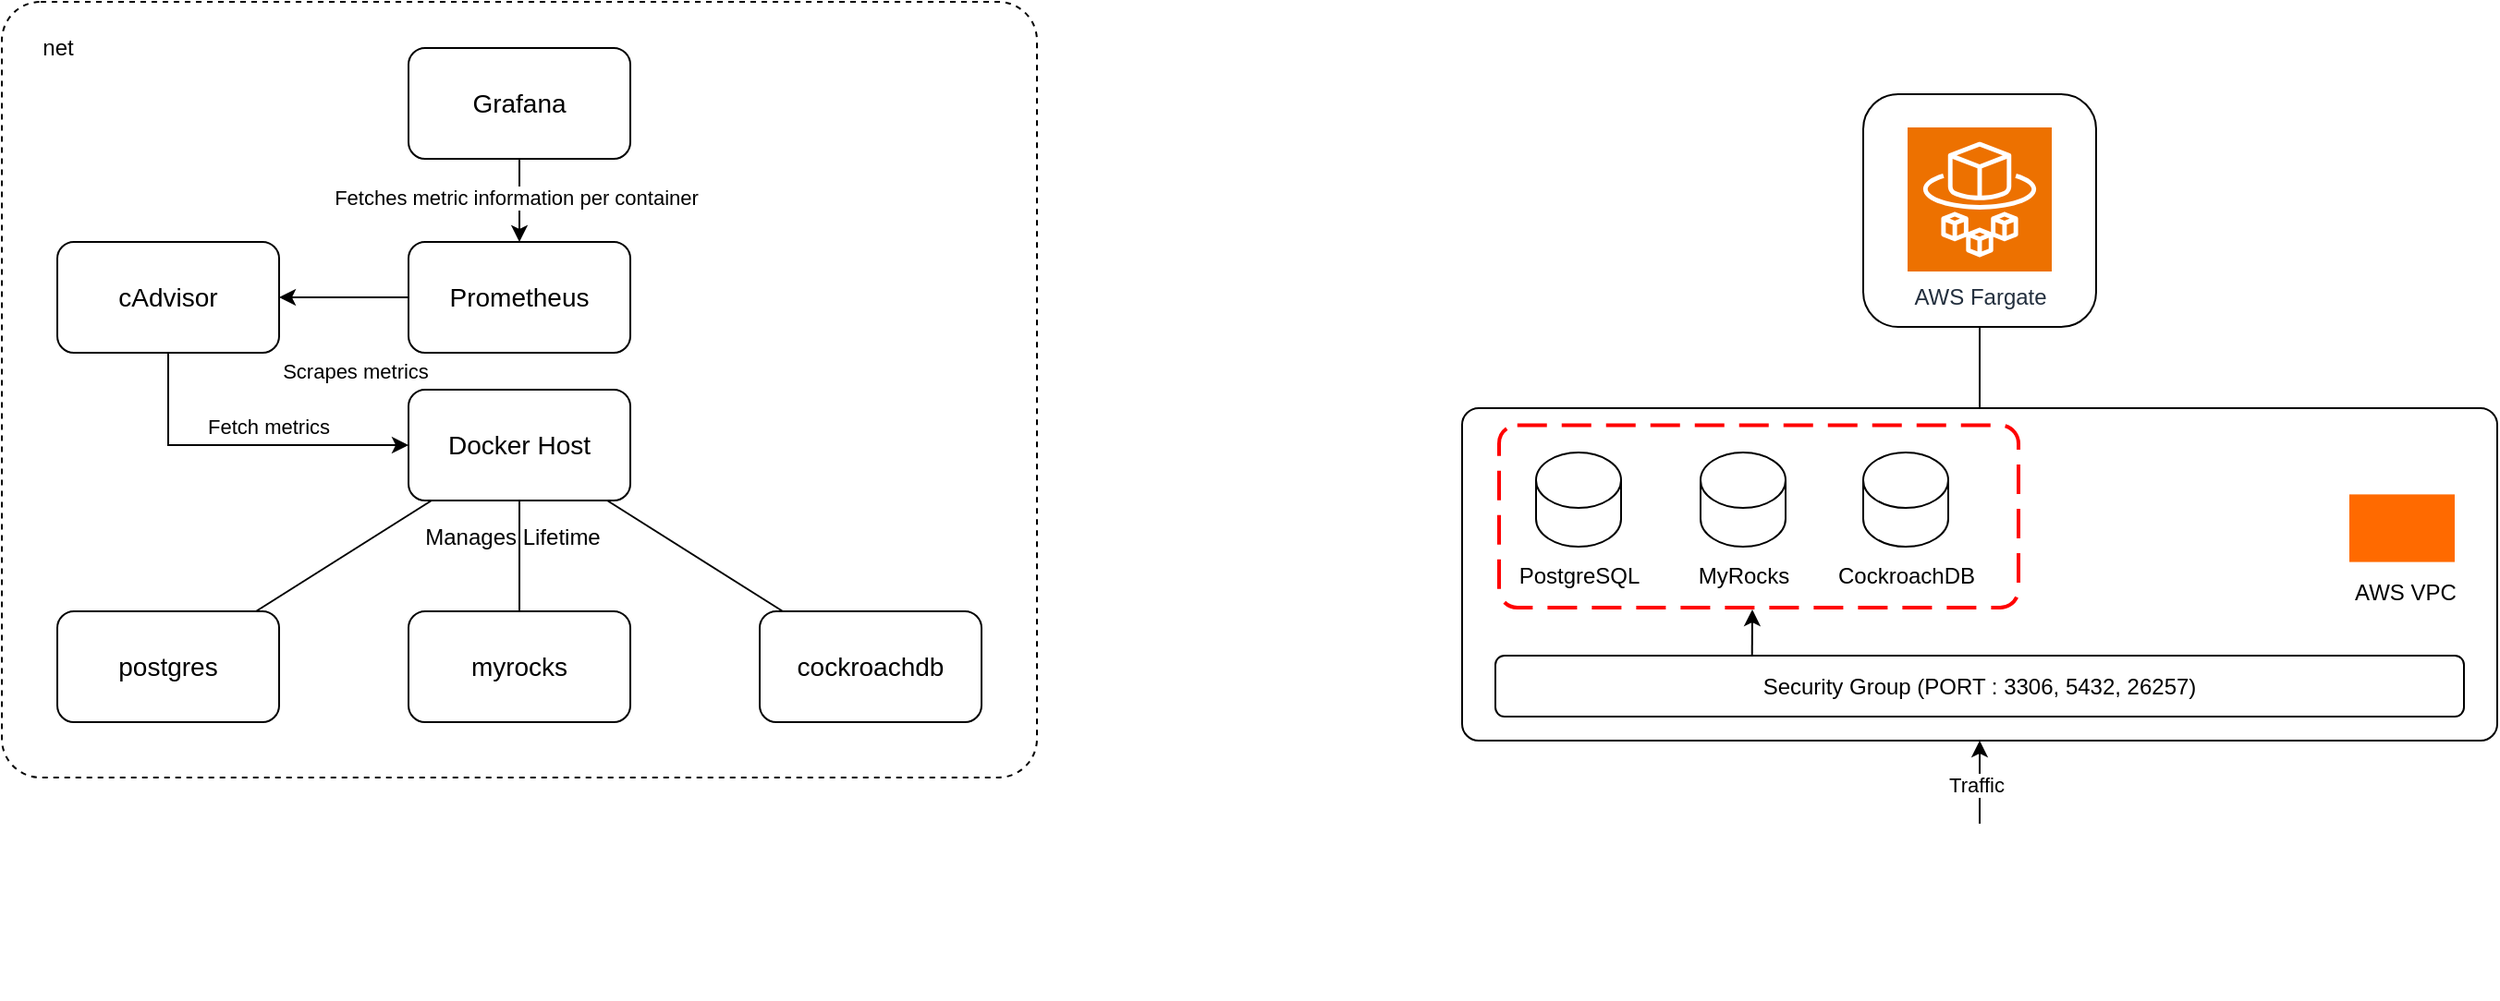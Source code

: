 <mxfile version="28.0.9">
  <diagram name="Page-1" id="l8mYfznrZCPLJ0lubX3o">
    <mxGraphModel dx="719" dy="377" grid="0" gridSize="10" guides="1" tooltips="1" connect="1" arrows="1" fold="1" page="1" pageScale="1" pageWidth="850" pageHeight="1100" math="0" shadow="0">
      <root>
        <mxCell id="0" />
        <mxCell id="1" parent="0" />
        <mxCell id="8uZTdKMIEh7y_cjWd2Ds-1" value="" style="rounded=1;whiteSpace=wrap;html=1;fillColor=none;arcSize=5;" parent="1" vertex="1">
          <mxGeometry x="920" y="230" width="560" height="180" as="geometry" />
        </mxCell>
        <mxCell id="8uZTdKMIEh7y_cjWd2Ds-18" value="" style="rounded=1;arcSize=10;dashed=1;strokeColor=#ff0000;fillColor=none;gradientColor=none;dashPattern=8 4;strokeWidth=2;" parent="1" vertex="1">
          <mxGeometry x="940" y="239.25" width="281" height="98.75" as="geometry" />
        </mxCell>
        <mxCell id="CT9elgmPoWFy9NnniP89-7" value="" style="rounded=1;whiteSpace=wrap;html=1;fillColor=none;dashed=1;arcSize=5;" parent="1" vertex="1">
          <mxGeometry x="130" y="10" width="560" height="420" as="geometry" />
        </mxCell>
        <mxCell id="CT9elgmPoWFy9NnniP89-17" value="" style="edgeStyle=orthogonalEdgeStyle;rounded=0;orthogonalLoop=1;jettySize=auto;html=1;" parent="1" source="CT9elgmPoWFy9NnniP89-1" target="CT9elgmPoWFy9NnniP89-2" edge="1">
          <mxGeometry relative="1" as="geometry" />
        </mxCell>
        <mxCell id="CT9elgmPoWFy9NnniP89-18" value="Fetches metric information per container" style="edgeLabel;html=1;align=center;verticalAlign=middle;resizable=0;points=[];" parent="CT9elgmPoWFy9NnniP89-17" vertex="1" connectable="0">
          <mxGeometry x="0.218" y="-2" relative="1" as="geometry">
            <mxPoint y="-7" as="offset" />
          </mxGeometry>
        </mxCell>
        <mxCell id="CT9elgmPoWFy9NnniP89-1" value="Grafana" style="rounded=1;whiteSpace=wrap;html=1;fontSize=14;" parent="1" vertex="1">
          <mxGeometry x="350" y="35" width="120" height="60" as="geometry" />
        </mxCell>
        <mxCell id="CT9elgmPoWFy9NnniP89-15" value="" style="edgeStyle=orthogonalEdgeStyle;rounded=0;orthogonalLoop=1;jettySize=auto;html=1;" parent="1" source="CT9elgmPoWFy9NnniP89-2" target="CT9elgmPoWFy9NnniP89-3" edge="1">
          <mxGeometry relative="1" as="geometry" />
        </mxCell>
        <mxCell id="CT9elgmPoWFy9NnniP89-16" value="Scrapes metrics" style="edgeLabel;html=1;align=center;verticalAlign=middle;resizable=0;points=[];" parent="CT9elgmPoWFy9NnniP89-15" vertex="1" connectable="0">
          <mxGeometry x="0.362" y="-1" relative="1" as="geometry">
            <mxPoint x="18" y="41" as="offset" />
          </mxGeometry>
        </mxCell>
        <mxCell id="CT9elgmPoWFy9NnniP89-2" value="Prometheus" style="rounded=1;whiteSpace=wrap;html=1;fontSize=14;" parent="1" vertex="1">
          <mxGeometry x="350" y="140" width="120" height="60" as="geometry" />
        </mxCell>
        <mxCell id="CT9elgmPoWFy9NnniP89-13" style="edgeStyle=orthogonalEdgeStyle;rounded=0;orthogonalLoop=1;jettySize=auto;html=1;exitX=0.5;exitY=1;exitDx=0;exitDy=0;entryX=0;entryY=0.5;entryDx=0;entryDy=0;" parent="1" source="CT9elgmPoWFy9NnniP89-3" target="CT9elgmPoWFy9NnniP89-12" edge="1">
          <mxGeometry relative="1" as="geometry">
            <Array as="points">
              <mxPoint x="220" y="250" />
            </Array>
          </mxGeometry>
        </mxCell>
        <mxCell id="CT9elgmPoWFy9NnniP89-14" value="Fetch metrics" style="edgeLabel;html=1;align=center;verticalAlign=middle;resizable=0;points=[];" parent="CT9elgmPoWFy9NnniP89-13" vertex="1" connectable="0">
          <mxGeometry x="-0.14" relative="1" as="geometry">
            <mxPoint x="26" y="-10" as="offset" />
          </mxGeometry>
        </mxCell>
        <mxCell id="CT9elgmPoWFy9NnniP89-3" value="cAdvisor" style="rounded=1;whiteSpace=wrap;html=1;fontSize=14;" parent="1" vertex="1">
          <mxGeometry x="160" y="140" width="120" height="60" as="geometry" />
        </mxCell>
        <mxCell id="CT9elgmPoWFy9NnniP89-4" value="postgres" style="rounded=1;whiteSpace=wrap;html=1;fontSize=14;" parent="1" vertex="1">
          <mxGeometry x="160" y="340" width="120" height="60" as="geometry" />
        </mxCell>
        <mxCell id="CT9elgmPoWFy9NnniP89-5" value="myrocks" style="rounded=1;whiteSpace=wrap;html=1;fontSize=14;" parent="1" vertex="1">
          <mxGeometry x="350" y="340" width="120" height="60" as="geometry" />
        </mxCell>
        <mxCell id="CT9elgmPoWFy9NnniP89-6" value="cockroachdb" style="rounded=1;whiteSpace=wrap;html=1;fontSize=14;" parent="1" vertex="1">
          <mxGeometry x="540" y="340" width="120" height="60" as="geometry" />
        </mxCell>
        <mxCell id="CT9elgmPoWFy9NnniP89-9" value="net" style="text;html=1;align=center;verticalAlign=middle;resizable=0;points=[];autosize=1;strokeColor=none;fillColor=none;" parent="1" vertex="1">
          <mxGeometry x="140" y="20" width="40" height="30" as="geometry" />
        </mxCell>
        <mxCell id="CT9elgmPoWFy9NnniP89-12" value="Docker Host" style="rounded=1;whiteSpace=wrap;html=1;fontSize=14;" parent="1" vertex="1">
          <mxGeometry x="350" y="220" width="120" height="60" as="geometry" />
        </mxCell>
        <mxCell id="CT9elgmPoWFy9NnniP89-20" value="" style="endArrow=none;html=1;rounded=0;" parent="1" source="CT9elgmPoWFy9NnniP89-4" target="CT9elgmPoWFy9NnniP89-12" edge="1">
          <mxGeometry width="50" height="50" relative="1" as="geometry">
            <mxPoint x="320" y="280" as="sourcePoint" />
            <mxPoint x="370" y="230" as="targetPoint" />
          </mxGeometry>
        </mxCell>
        <mxCell id="CT9elgmPoWFy9NnniP89-21" value="" style="endArrow=none;html=1;rounded=0;" parent="1" source="CT9elgmPoWFy9NnniP89-5" target="CT9elgmPoWFy9NnniP89-12" edge="1">
          <mxGeometry width="50" height="50" relative="1" as="geometry">
            <mxPoint x="278" y="350" as="sourcePoint" />
            <mxPoint x="373" y="290" as="targetPoint" />
          </mxGeometry>
        </mxCell>
        <mxCell id="CT9elgmPoWFy9NnniP89-22" value="" style="endArrow=none;html=1;rounded=0;" parent="1" source="CT9elgmPoWFy9NnniP89-6" target="CT9elgmPoWFy9NnniP89-12" edge="1">
          <mxGeometry width="50" height="50" relative="1" as="geometry">
            <mxPoint x="420" y="350" as="sourcePoint" />
            <mxPoint x="420" y="290" as="targetPoint" />
          </mxGeometry>
        </mxCell>
        <mxCell id="CT9elgmPoWFy9NnniP89-23" value="Manages Lifetime" style="text;html=1;align=center;verticalAlign=middle;resizable=0;points=[];autosize=1;strokeColor=none;fillColor=none;" parent="1" vertex="1">
          <mxGeometry x="346" y="285" width="120" height="30" as="geometry" />
        </mxCell>
        <mxCell id="8uZTdKMIEh7y_cjWd2Ds-4" value="" style="group" parent="1" vertex="1" connectable="0">
          <mxGeometry x="1137" y="60" width="126" height="126" as="geometry" />
        </mxCell>
        <mxCell id="8uZTdKMIEh7y_cjWd2Ds-3" value="" style="rounded=1;whiteSpace=wrap;html=1;" parent="8uZTdKMIEh7y_cjWd2Ds-4" vertex="1">
          <mxGeometry width="126" height="126" as="geometry" />
        </mxCell>
        <mxCell id="8uZTdKMIEh7y_cjWd2Ds-2" value="AWS Fargate" style="sketch=0;points=[[0,0,0],[0.25,0,0],[0.5,0,0],[0.75,0,0],[1,0,0],[0,1,0],[0.25,1,0],[0.5,1,0],[0.75,1,0],[1,1,0],[0,0.25,0],[0,0.5,0],[0,0.75,0],[1,0.25,0],[1,0.5,0],[1,0.75,0]];outlineConnect=0;fontColor=#232F3E;fillColor=#ED7100;strokeColor=#ffffff;dashed=0;verticalLabelPosition=bottom;verticalAlign=top;align=center;html=1;fontSize=12;fontStyle=0;aspect=fixed;shape=mxgraph.aws4.resourceIcon;resIcon=mxgraph.aws4.fargate;" parent="8uZTdKMIEh7y_cjWd2Ds-4" vertex="1">
          <mxGeometry x="24" y="18" width="78" height="78" as="geometry" />
        </mxCell>
        <mxCell id="8uZTdKMIEh7y_cjWd2Ds-6" value="" style="shape=cylinder3;whiteSpace=wrap;html=1;boundedLbl=1;backgroundOutline=1;size=15;" parent="1" vertex="1">
          <mxGeometry x="960" y="254" width="46" height="51" as="geometry" />
        </mxCell>
        <mxCell id="8uZTdKMIEh7y_cjWd2Ds-7" value="PostgreSQL" style="text;html=1;align=center;verticalAlign=middle;resizable=0;points=[];autosize=1;strokeColor=none;fillColor=none;" parent="1" vertex="1">
          <mxGeometry x="938" y="306" width="90" height="30" as="geometry" />
        </mxCell>
        <mxCell id="8uZTdKMIEh7y_cjWd2Ds-9" value="MyRocks" style="text;html=1;align=center;verticalAlign=middle;resizable=0;points=[];autosize=1;strokeColor=none;fillColor=none;" parent="1" vertex="1">
          <mxGeometry x="1037" y="306" width="70" height="30" as="geometry" />
        </mxCell>
        <mxCell id="8uZTdKMIEh7y_cjWd2Ds-11" value="CockroachDB" style="text;html=1;align=center;verticalAlign=middle;resizable=0;points=[];autosize=1;strokeColor=none;fillColor=none;" parent="1" vertex="1">
          <mxGeometry x="1110" y="306" width="100" height="30" as="geometry" />
        </mxCell>
        <mxCell id="8uZTdKMIEh7y_cjWd2Ds-12" value="" style="endArrow=none;html=1;rounded=0;" parent="1" source="8uZTdKMIEh7y_cjWd2Ds-1" target="8uZTdKMIEh7y_cjWd2Ds-3" edge="1">
          <mxGeometry width="50" height="50" relative="1" as="geometry">
            <mxPoint x="1160" y="370" as="sourcePoint" />
            <mxPoint x="1210" y="320" as="targetPoint" />
          </mxGeometry>
        </mxCell>
        <mxCell id="8uZTdKMIEh7y_cjWd2Ds-13" value="" style="points=[];aspect=fixed;html=1;align=center;shadow=0;dashed=0;fillColor=#FF6A00;strokeColor=none;shape=mxgraph.alibaba_cloud.vpc_virtual_private_cloud;" parent="1" vertex="1">
          <mxGeometry x="1400" y="276.7" width="57" height="36.6" as="geometry" />
        </mxCell>
        <mxCell id="8uZTdKMIEh7y_cjWd2Ds-14" value="AWS VPC" style="text;html=1;align=center;verticalAlign=middle;resizable=0;points=[];autosize=1;strokeColor=none;fillColor=none;" parent="1" vertex="1">
          <mxGeometry x="1390" y="315" width="80" height="30" as="geometry" />
        </mxCell>
        <mxCell id="8uZTdKMIEh7y_cjWd2Ds-20" value="" style="edgeStyle=orthogonalEdgeStyle;rounded=0;orthogonalLoop=1;jettySize=auto;html=1;" parent="1" source="8uZTdKMIEh7y_cjWd2Ds-19" target="8uZTdKMIEh7y_cjWd2Ds-1" edge="1">
          <mxGeometry relative="1" as="geometry" />
        </mxCell>
        <mxCell id="8uZTdKMIEh7y_cjWd2Ds-21" value="Traffic" style="edgeLabel;html=1;align=center;verticalAlign=middle;resizable=0;points=[];" parent="8uZTdKMIEh7y_cjWd2Ds-20" vertex="1" connectable="0">
          <mxGeometry x="-0.067" y="2" relative="1" as="geometry">
            <mxPoint as="offset" />
          </mxGeometry>
        </mxCell>
        <mxCell id="8uZTdKMIEh7y_cjWd2Ds-19" value="" style="shape=image;html=1;verticalAlign=top;verticalLabelPosition=bottom;labelBackgroundColor=#ffffff;imageAspect=0;aspect=fixed;image=https://icons.diagrams.net/icon-cache1/Ionicons-2627/icon-ios7-world-outline-1344.svg" parent="1" vertex="1">
          <mxGeometry x="1152.5" y="455" width="95" height="95" as="geometry" />
        </mxCell>
        <mxCell id="S9B88NdkdrxwCU7ouRIn-1" value="" style="shape=cylinder3;whiteSpace=wrap;html=1;boundedLbl=1;backgroundOutline=1;size=15;" vertex="1" parent="1">
          <mxGeometry x="1049" y="254" width="46" height="51" as="geometry" />
        </mxCell>
        <mxCell id="S9B88NdkdrxwCU7ouRIn-2" value="" style="shape=cylinder3;whiteSpace=wrap;html=1;boundedLbl=1;backgroundOutline=1;size=15;" vertex="1" parent="1">
          <mxGeometry x="1137" y="254" width="46" height="51" as="geometry" />
        </mxCell>
        <mxCell id="S9B88NdkdrxwCU7ouRIn-3" value="Security Group (PORT : 3306, 5432, 26257)" style="rounded=1;whiteSpace=wrap;html=1;" vertex="1" parent="1">
          <mxGeometry x="938" y="364" width="524" height="33" as="geometry" />
        </mxCell>
        <mxCell id="S9B88NdkdrxwCU7ouRIn-8" value="" style="endArrow=classic;html=1;rounded=0;exitX=0.265;exitY=0;exitDx=0;exitDy=0;exitPerimeter=0;" edge="1" parent="1" source="S9B88NdkdrxwCU7ouRIn-3">
          <mxGeometry width="50" height="50" relative="1" as="geometry">
            <mxPoint x="1001" y="394" as="sourcePoint" />
            <mxPoint x="1077" y="339" as="targetPoint" />
          </mxGeometry>
        </mxCell>
      </root>
    </mxGraphModel>
  </diagram>
</mxfile>
